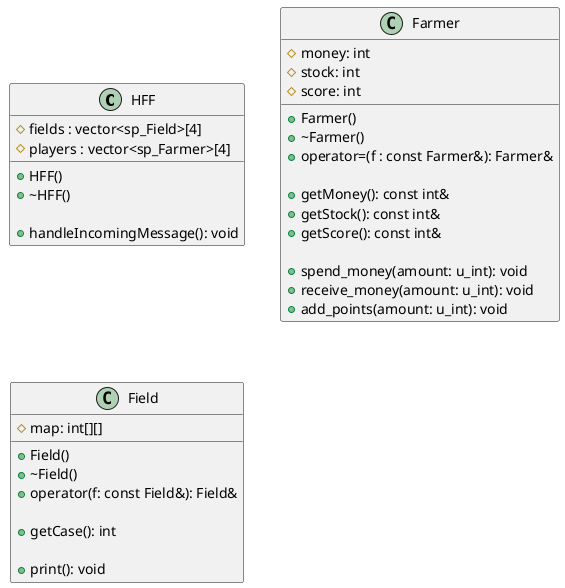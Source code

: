 @startuml

class HFF{
    # fields : vector<sp_Field>[4]
    # players : vector<sp_Farmer>[4]

    + HFF()
    + ~HFF()

    + handleIncomingMessage(): void
}

class Farmer{
    # money: int
    # stock: int
    # score: int

    + Farmer()
    + ~Farmer()
    + operator=(f : const Farmer&): Farmer&

    + getMoney(): const int&
    + getStock(): const int&
    + getScore(): const int&

    + spend_money(amount: u_int): void
    + receive_money(amount: u_int): void
    + add_points(amount: u_int): void
}

class Field{
    # map: int[][]

    + Field()
    + ~Field()
    + operator(f: const Field&): Field&

    + getCase(): int

    + print(): void
}

@enduml